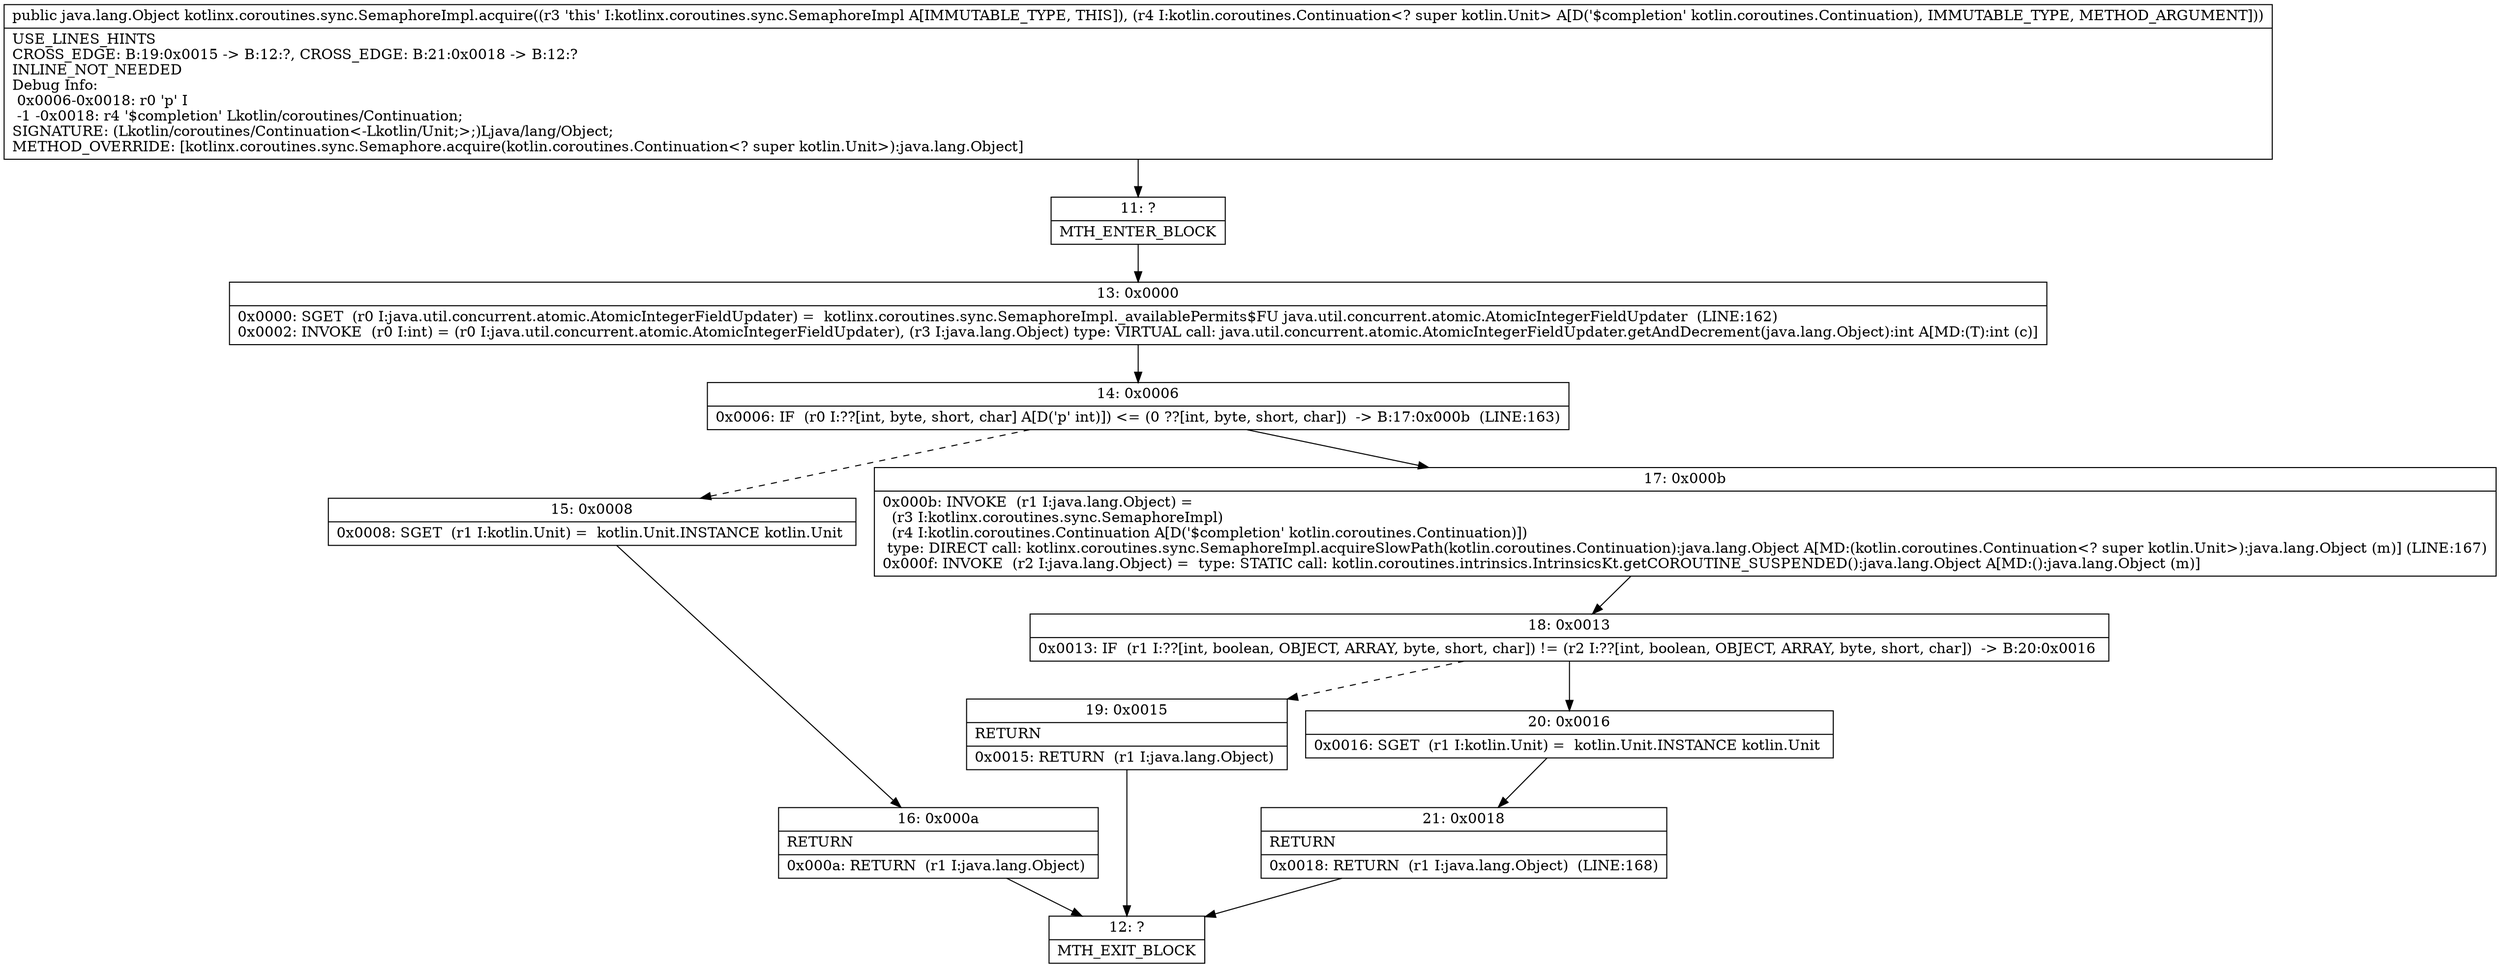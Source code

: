 digraph "CFG forkotlinx.coroutines.sync.SemaphoreImpl.acquire(Lkotlin\/coroutines\/Continuation;)Ljava\/lang\/Object;" {
Node_11 [shape=record,label="{11\:\ ?|MTH_ENTER_BLOCK\l}"];
Node_13 [shape=record,label="{13\:\ 0x0000|0x0000: SGET  (r0 I:java.util.concurrent.atomic.AtomicIntegerFieldUpdater) =  kotlinx.coroutines.sync.SemaphoreImpl._availablePermits$FU java.util.concurrent.atomic.AtomicIntegerFieldUpdater  (LINE:162)\l0x0002: INVOKE  (r0 I:int) = (r0 I:java.util.concurrent.atomic.AtomicIntegerFieldUpdater), (r3 I:java.lang.Object) type: VIRTUAL call: java.util.concurrent.atomic.AtomicIntegerFieldUpdater.getAndDecrement(java.lang.Object):int A[MD:(T):int (c)]\l}"];
Node_14 [shape=record,label="{14\:\ 0x0006|0x0006: IF  (r0 I:??[int, byte, short, char] A[D('p' int)]) \<= (0 ??[int, byte, short, char])  \-\> B:17:0x000b  (LINE:163)\l}"];
Node_15 [shape=record,label="{15\:\ 0x0008|0x0008: SGET  (r1 I:kotlin.Unit) =  kotlin.Unit.INSTANCE kotlin.Unit \l}"];
Node_16 [shape=record,label="{16\:\ 0x000a|RETURN\l|0x000a: RETURN  (r1 I:java.lang.Object) \l}"];
Node_12 [shape=record,label="{12\:\ ?|MTH_EXIT_BLOCK\l}"];
Node_17 [shape=record,label="{17\:\ 0x000b|0x000b: INVOKE  (r1 I:java.lang.Object) = \l  (r3 I:kotlinx.coroutines.sync.SemaphoreImpl)\l  (r4 I:kotlin.coroutines.Continuation A[D('$completion' kotlin.coroutines.Continuation)])\l type: DIRECT call: kotlinx.coroutines.sync.SemaphoreImpl.acquireSlowPath(kotlin.coroutines.Continuation):java.lang.Object A[MD:(kotlin.coroutines.Continuation\<? super kotlin.Unit\>):java.lang.Object (m)] (LINE:167)\l0x000f: INVOKE  (r2 I:java.lang.Object) =  type: STATIC call: kotlin.coroutines.intrinsics.IntrinsicsKt.getCOROUTINE_SUSPENDED():java.lang.Object A[MD:():java.lang.Object (m)]\l}"];
Node_18 [shape=record,label="{18\:\ 0x0013|0x0013: IF  (r1 I:??[int, boolean, OBJECT, ARRAY, byte, short, char]) != (r2 I:??[int, boolean, OBJECT, ARRAY, byte, short, char])  \-\> B:20:0x0016 \l}"];
Node_19 [shape=record,label="{19\:\ 0x0015|RETURN\l|0x0015: RETURN  (r1 I:java.lang.Object) \l}"];
Node_20 [shape=record,label="{20\:\ 0x0016|0x0016: SGET  (r1 I:kotlin.Unit) =  kotlin.Unit.INSTANCE kotlin.Unit \l}"];
Node_21 [shape=record,label="{21\:\ 0x0018|RETURN\l|0x0018: RETURN  (r1 I:java.lang.Object)  (LINE:168)\l}"];
MethodNode[shape=record,label="{public java.lang.Object kotlinx.coroutines.sync.SemaphoreImpl.acquire((r3 'this' I:kotlinx.coroutines.sync.SemaphoreImpl A[IMMUTABLE_TYPE, THIS]), (r4 I:kotlin.coroutines.Continuation\<? super kotlin.Unit\> A[D('$completion' kotlin.coroutines.Continuation), IMMUTABLE_TYPE, METHOD_ARGUMENT]))  | USE_LINES_HINTS\lCROSS_EDGE: B:19:0x0015 \-\> B:12:?, CROSS_EDGE: B:21:0x0018 \-\> B:12:?\lINLINE_NOT_NEEDED\lDebug Info:\l  0x0006\-0x0018: r0 'p' I\l  \-1 \-0x0018: r4 '$completion' Lkotlin\/coroutines\/Continuation;\lSIGNATURE: (Lkotlin\/coroutines\/Continuation\<\-Lkotlin\/Unit;\>;)Ljava\/lang\/Object;\lMETHOD_OVERRIDE: [kotlinx.coroutines.sync.Semaphore.acquire(kotlin.coroutines.Continuation\<? super kotlin.Unit\>):java.lang.Object]\l}"];
MethodNode -> Node_11;Node_11 -> Node_13;
Node_13 -> Node_14;
Node_14 -> Node_15[style=dashed];
Node_14 -> Node_17;
Node_15 -> Node_16;
Node_16 -> Node_12;
Node_17 -> Node_18;
Node_18 -> Node_19[style=dashed];
Node_18 -> Node_20;
Node_19 -> Node_12;
Node_20 -> Node_21;
Node_21 -> Node_12;
}

